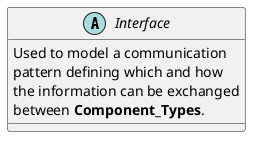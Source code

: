 @startuml

abstract class Interface
{
  Used to model a communication
  pattern defining which and how
  the information can be exchanged
  between **Component_Types**.  
}

@enduml
